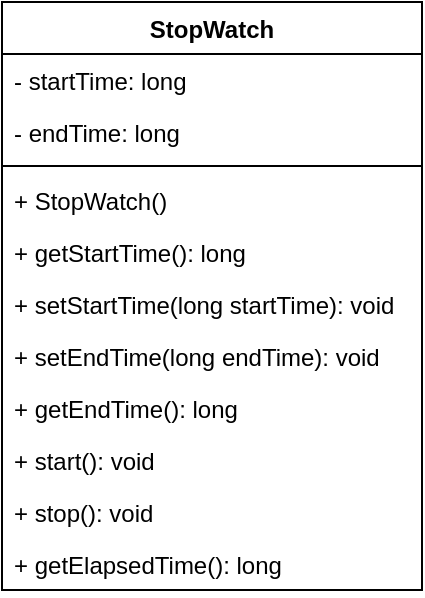 <mxfile version="27.2.0">
  <diagram name="Page-1" id="ctF0WRaRDj1vfzdLxJaE">
    <mxGraphModel dx="871" dy="585" grid="1" gridSize="10" guides="1" tooltips="1" connect="1" arrows="1" fold="1" page="1" pageScale="1" pageWidth="850" pageHeight="1100" math="0" shadow="0">
      <root>
        <mxCell id="0" />
        <mxCell id="1" parent="0" />
        <mxCell id="jF8RkYvqrQIc_nQXYyWF-1" value="StopWatch" style="swimlane;fontStyle=1;align=center;verticalAlign=top;childLayout=stackLayout;horizontal=1;startSize=26;horizontalStack=0;resizeParent=1;resizeParentMax=0;resizeLast=0;collapsible=1;marginBottom=0;whiteSpace=wrap;html=1;" vertex="1" parent="1">
          <mxGeometry x="190" y="240" width="210" height="294" as="geometry" />
        </mxCell>
        <mxCell id="jF8RkYvqrQIc_nQXYyWF-2" value="- startTime: long" style="text;strokeColor=none;fillColor=none;align=left;verticalAlign=top;spacingLeft=4;spacingRight=4;overflow=hidden;rotatable=0;points=[[0,0.5],[1,0.5]];portConstraint=eastwest;whiteSpace=wrap;html=1;" vertex="1" parent="jF8RkYvqrQIc_nQXYyWF-1">
          <mxGeometry y="26" width="210" height="26" as="geometry" />
        </mxCell>
        <mxCell id="jF8RkYvqrQIc_nQXYyWF-5" value="- endTime: long" style="text;strokeColor=none;fillColor=none;align=left;verticalAlign=top;spacingLeft=4;spacingRight=4;overflow=hidden;rotatable=0;points=[[0,0.5],[1,0.5]];portConstraint=eastwest;whiteSpace=wrap;html=1;" vertex="1" parent="jF8RkYvqrQIc_nQXYyWF-1">
          <mxGeometry y="52" width="210" height="26" as="geometry" />
        </mxCell>
        <mxCell id="jF8RkYvqrQIc_nQXYyWF-3" value="" style="line;strokeWidth=1;fillColor=none;align=left;verticalAlign=middle;spacingTop=-1;spacingLeft=3;spacingRight=3;rotatable=0;labelPosition=right;points=[];portConstraint=eastwest;strokeColor=inherit;" vertex="1" parent="jF8RkYvqrQIc_nQXYyWF-1">
          <mxGeometry y="78" width="210" height="8" as="geometry" />
        </mxCell>
        <mxCell id="jF8RkYvqrQIc_nQXYyWF-4" value="+ StopWatch()" style="text;strokeColor=none;fillColor=none;align=left;verticalAlign=top;spacingLeft=4;spacingRight=4;overflow=hidden;rotatable=0;points=[[0,0.5],[1,0.5]];portConstraint=eastwest;whiteSpace=wrap;html=1;" vertex="1" parent="jF8RkYvqrQIc_nQXYyWF-1">
          <mxGeometry y="86" width="210" height="26" as="geometry" />
        </mxCell>
        <mxCell id="jF8RkYvqrQIc_nQXYyWF-6" value="+ getStartTime(): long" style="text;strokeColor=none;fillColor=none;align=left;verticalAlign=top;spacingLeft=4;spacingRight=4;overflow=hidden;rotatable=0;points=[[0,0.5],[1,0.5]];portConstraint=eastwest;whiteSpace=wrap;html=1;" vertex="1" parent="jF8RkYvqrQIc_nQXYyWF-1">
          <mxGeometry y="112" width="210" height="26" as="geometry" />
        </mxCell>
        <mxCell id="jF8RkYvqrQIc_nQXYyWF-7" value="+ setStartTime(long startTime): void" style="text;strokeColor=none;fillColor=none;align=left;verticalAlign=top;spacingLeft=4;spacingRight=4;overflow=hidden;rotatable=0;points=[[0,0.5],[1,0.5]];portConstraint=eastwest;whiteSpace=wrap;html=1;" vertex="1" parent="jF8RkYvqrQIc_nQXYyWF-1">
          <mxGeometry y="138" width="210" height="26" as="geometry" />
        </mxCell>
        <mxCell id="jF8RkYvqrQIc_nQXYyWF-8" value="+ setEndTime(long endTime): void" style="text;strokeColor=none;fillColor=none;align=left;verticalAlign=top;spacingLeft=4;spacingRight=4;overflow=hidden;rotatable=0;points=[[0,0.5],[1,0.5]];portConstraint=eastwest;whiteSpace=wrap;html=1;" vertex="1" parent="jF8RkYvqrQIc_nQXYyWF-1">
          <mxGeometry y="164" width="210" height="26" as="geometry" />
        </mxCell>
        <mxCell id="jF8RkYvqrQIc_nQXYyWF-9" value="+ getEndTime(): long" style="text;strokeColor=none;fillColor=none;align=left;verticalAlign=top;spacingLeft=4;spacingRight=4;overflow=hidden;rotatable=0;points=[[0,0.5],[1,0.5]];portConstraint=eastwest;whiteSpace=wrap;html=1;" vertex="1" parent="jF8RkYvqrQIc_nQXYyWF-1">
          <mxGeometry y="190" width="210" height="26" as="geometry" />
        </mxCell>
        <mxCell id="jF8RkYvqrQIc_nQXYyWF-10" value="+ start(): void" style="text;strokeColor=none;fillColor=none;align=left;verticalAlign=top;spacingLeft=4;spacingRight=4;overflow=hidden;rotatable=0;points=[[0,0.5],[1,0.5]];portConstraint=eastwest;whiteSpace=wrap;html=1;" vertex="1" parent="jF8RkYvqrQIc_nQXYyWF-1">
          <mxGeometry y="216" width="210" height="26" as="geometry" />
        </mxCell>
        <mxCell id="jF8RkYvqrQIc_nQXYyWF-11" value="+ stop(): void" style="text;strokeColor=none;fillColor=none;align=left;verticalAlign=top;spacingLeft=4;spacingRight=4;overflow=hidden;rotatable=0;points=[[0,0.5],[1,0.5]];portConstraint=eastwest;whiteSpace=wrap;html=1;" vertex="1" parent="jF8RkYvqrQIc_nQXYyWF-1">
          <mxGeometry y="242" width="210" height="26" as="geometry" />
        </mxCell>
        <mxCell id="jF8RkYvqrQIc_nQXYyWF-12" value="+ getElapsedTime(): long" style="text;strokeColor=none;fillColor=none;align=left;verticalAlign=top;spacingLeft=4;spacingRight=4;overflow=hidden;rotatable=0;points=[[0,0.5],[1,0.5]];portConstraint=eastwest;whiteSpace=wrap;html=1;" vertex="1" parent="jF8RkYvqrQIc_nQXYyWF-1">
          <mxGeometry y="268" width="210" height="26" as="geometry" />
        </mxCell>
      </root>
    </mxGraphModel>
  </diagram>
</mxfile>
